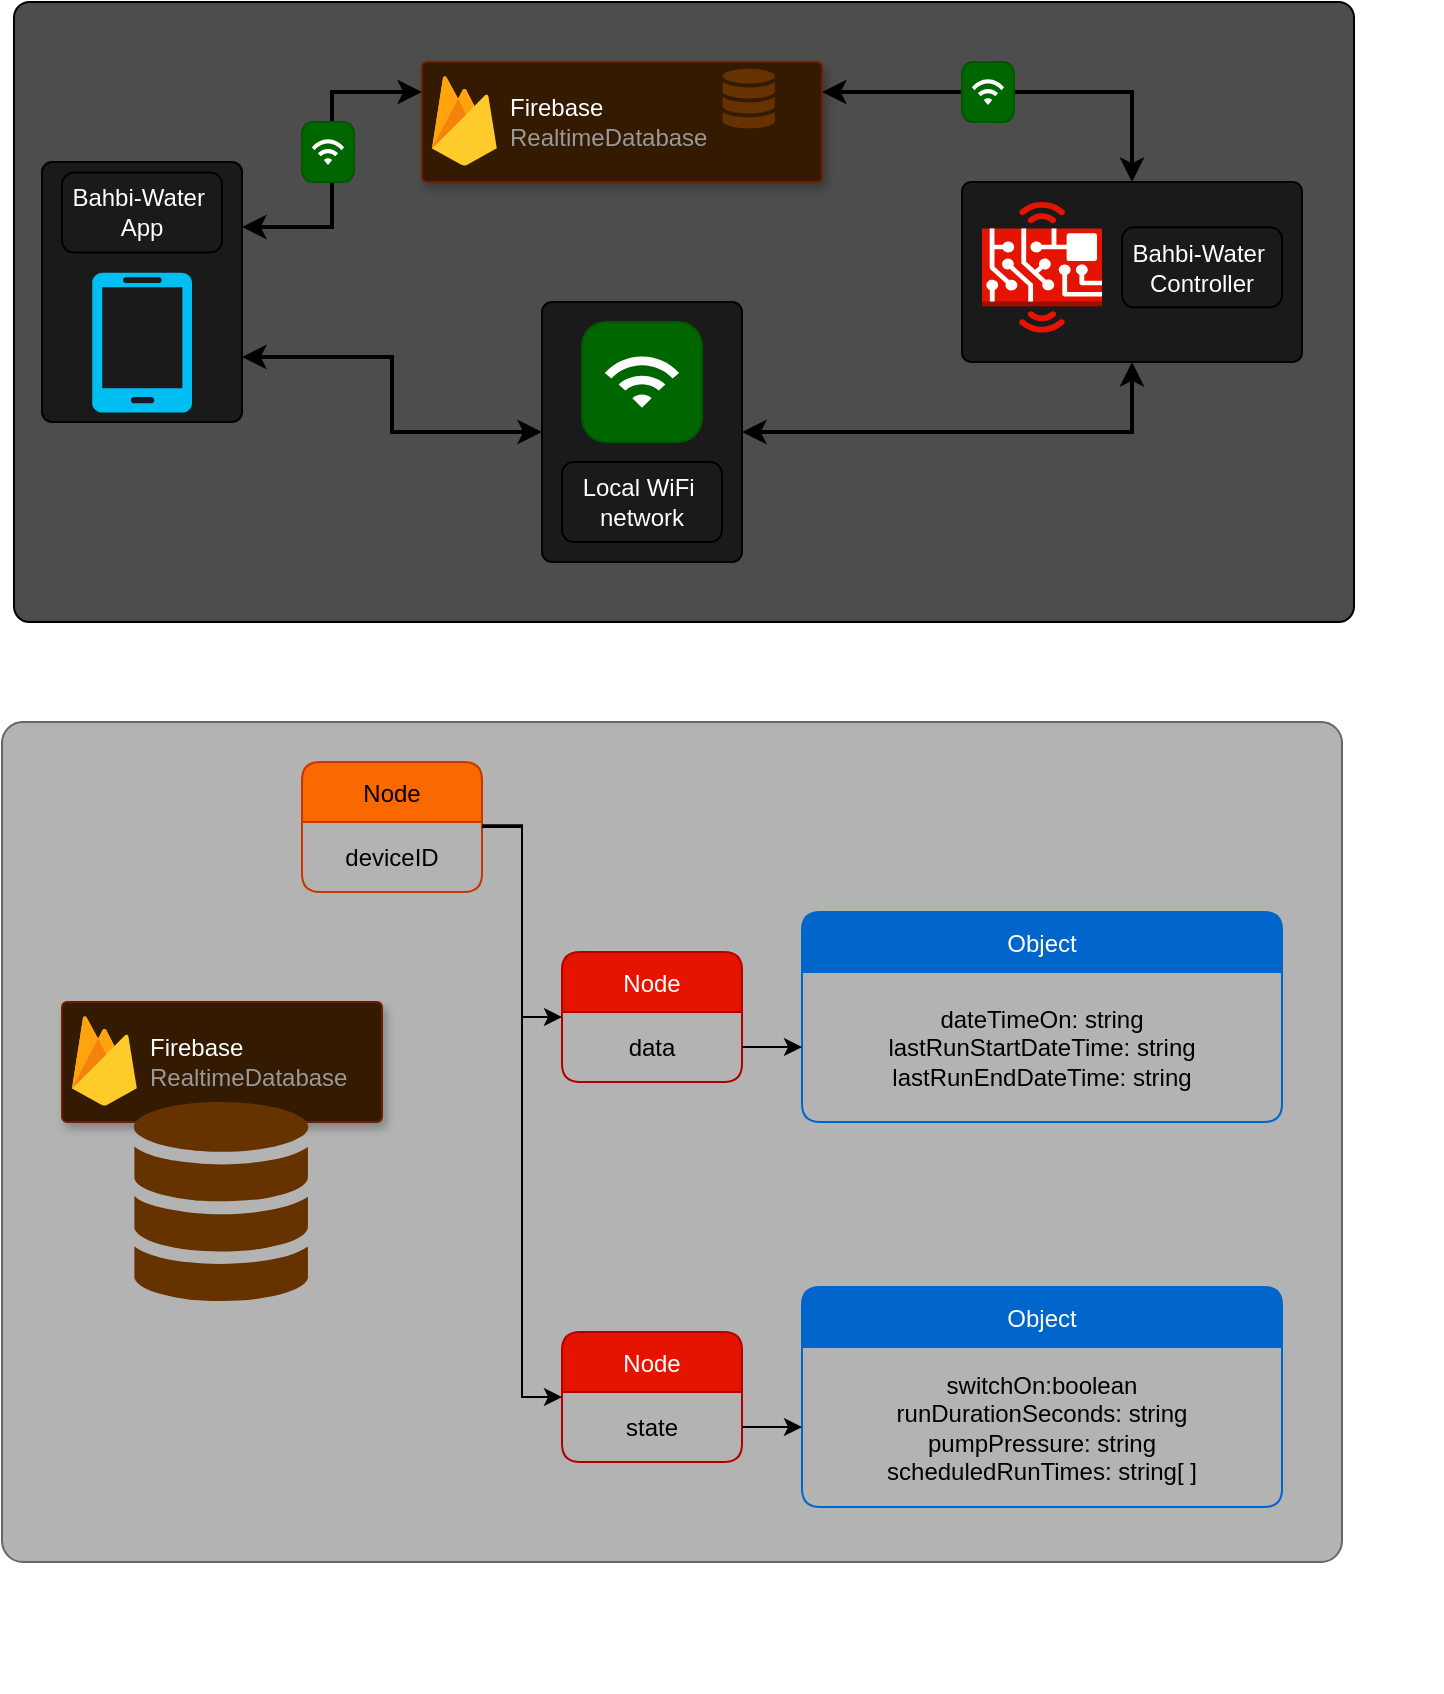 <mxfile version="24.0.0" type="github">
  <diagram name="Page-1" id="cG1-gu4se3qRnos2kUaF">
    <mxGraphModel dx="1434" dy="879" grid="1" gridSize="10" guides="1" tooltips="1" connect="1" arrows="1" fold="1" page="1" pageScale="1" pageWidth="827" pageHeight="1169" math="0" shadow="0">
      <root>
        <mxCell id="0" />
        <mxCell id="1" parent="0" />
        <mxCell id="hS3rh_SH2PUUUkhLghhC-75" value="" style="group" vertex="1" connectable="0" parent="1">
          <mxGeometry x="70" y="420" width="720" height="485" as="geometry" />
        </mxCell>
        <mxCell id="hS3rh_SH2PUUUkhLghhC-60" value="" style="rounded=1;whiteSpace=wrap;html=1;strokeColor=#666666;fillStyle=solid;fillColor=#B3B3B3;arcSize=2.5;" vertex="1" parent="hS3rh_SH2PUUUkhLghhC-75">
          <mxGeometry width="670" height="420" as="geometry" />
        </mxCell>
        <mxCell id="hS3rh_SH2PUUUkhLghhC-58" value="" style="group" vertex="1" connectable="0" parent="hS3rh_SH2PUUUkhLghhC-75">
          <mxGeometry x="150" y="20" width="570" height="465" as="geometry" />
        </mxCell>
        <mxCell id="hS3rh_SH2PUUUkhLghhC-26" value="Node" style="shape=table;startSize=30;container=1;collapsible=0;childLayout=tableLayout;rounded=1;fillColor=#fa6800;fontColor=#000000;strokeColor=#C73500;arcSize=10;" vertex="1" parent="hS3rh_SH2PUUUkhLghhC-58">
          <mxGeometry width="90" height="65" as="geometry" />
        </mxCell>
        <mxCell id="hS3rh_SH2PUUUkhLghhC-27" value="" style="shape=tableRow;horizontal=0;startSize=0;swimlaneHead=0;swimlaneBody=0;strokeColor=inherit;top=0;left=0;bottom=0;right=0;collapsible=0;dropTarget=0;fillColor=none;points=[[0,0.5],[1,0.5]];portConstraint=eastwest;" vertex="1" parent="hS3rh_SH2PUUUkhLghhC-26">
          <mxGeometry y="30" width="90" height="35" as="geometry" />
        </mxCell>
        <mxCell id="hS3rh_SH2PUUUkhLghhC-28" value="deviceID" style="shape=partialRectangle;html=1;whiteSpace=wrap;connectable=0;strokeColor=inherit;overflow=hidden;fillColor=none;top=0;left=0;bottom=0;right=0;pointerEvents=1;" vertex="1" parent="hS3rh_SH2PUUUkhLghhC-27">
          <mxGeometry width="90" height="35" as="geometry">
            <mxRectangle width="90" height="35" as="alternateBounds" />
          </mxGeometry>
        </mxCell>
        <mxCell id="hS3rh_SH2PUUUkhLghhC-32" value="Node" style="shape=table;startSize=30;container=1;collapsible=0;childLayout=tableLayout;rounded=1;fillColor=#e51400;fontColor=#ffffff;strokeColor=#B20000;gradientColor=none;arcSize=10;" vertex="1" parent="hS3rh_SH2PUUUkhLghhC-58">
          <mxGeometry x="130" y="95" width="90" height="65" as="geometry" />
        </mxCell>
        <mxCell id="hS3rh_SH2PUUUkhLghhC-33" value="" style="shape=tableRow;horizontal=0;startSize=0;swimlaneHead=0;swimlaneBody=0;strokeColor=inherit;top=0;left=0;bottom=0;right=0;collapsible=0;dropTarget=0;fillColor=none;points=[[0,0.5],[1,0.5]];portConstraint=eastwest;" vertex="1" parent="hS3rh_SH2PUUUkhLghhC-32">
          <mxGeometry y="30" width="90" height="35" as="geometry" />
        </mxCell>
        <mxCell id="hS3rh_SH2PUUUkhLghhC-34" value="data" style="shape=partialRectangle;html=1;whiteSpace=wrap;connectable=0;strokeColor=inherit;overflow=hidden;fillColor=none;top=0;left=0;bottom=0;right=0;pointerEvents=1;" vertex="1" parent="hS3rh_SH2PUUUkhLghhC-33">
          <mxGeometry width="90" height="35" as="geometry">
            <mxRectangle width="90" height="35" as="alternateBounds" />
          </mxGeometry>
        </mxCell>
        <mxCell id="hS3rh_SH2PUUUkhLghhC-39" style="edgeStyle=orthogonalEdgeStyle;rounded=0;orthogonalLoop=1;jettySize=auto;html=1;entryX=0;entryY=0.5;entryDx=0;entryDy=0;exitX=1;exitY=0.5;exitDx=0;exitDy=0;" edge="1" parent="hS3rh_SH2PUUUkhLghhC-58" source="hS3rh_SH2PUUUkhLghhC-26" target="hS3rh_SH2PUUUkhLghhC-32">
          <mxGeometry relative="1" as="geometry">
            <mxPoint x="40" y="85" as="sourcePoint" />
          </mxGeometry>
        </mxCell>
        <mxCell id="hS3rh_SH2PUUUkhLghhC-40" value="Node" style="shape=table;startSize=30;container=1;collapsible=0;childLayout=tableLayout;rounded=1;fillColor=#e51400;fontColor=#ffffff;strokeColor=#B20000;gradientColor=none;arcSize=10;" vertex="1" parent="hS3rh_SH2PUUUkhLghhC-58">
          <mxGeometry x="130" y="285" width="90" height="65" as="geometry" />
        </mxCell>
        <mxCell id="hS3rh_SH2PUUUkhLghhC-41" value="" style="shape=tableRow;horizontal=0;startSize=0;swimlaneHead=0;swimlaneBody=0;strokeColor=inherit;top=0;left=0;bottom=0;right=0;collapsible=0;dropTarget=0;fillColor=none;points=[[0,0.5],[1,0.5]];portConstraint=eastwest;" vertex="1" parent="hS3rh_SH2PUUUkhLghhC-40">
          <mxGeometry y="30" width="90" height="35" as="geometry" />
        </mxCell>
        <mxCell id="hS3rh_SH2PUUUkhLghhC-42" value="state" style="shape=partialRectangle;html=1;whiteSpace=wrap;connectable=0;strokeColor=inherit;overflow=hidden;fillColor=none;top=0;left=0;bottom=0;right=0;pointerEvents=1;" vertex="1" parent="hS3rh_SH2PUUUkhLghhC-41">
          <mxGeometry width="90" height="35" as="geometry">
            <mxRectangle width="90" height="35" as="alternateBounds" />
          </mxGeometry>
        </mxCell>
        <mxCell id="hS3rh_SH2PUUUkhLghhC-43" style="edgeStyle=orthogonalEdgeStyle;rounded=0;orthogonalLoop=1;jettySize=auto;html=1;entryX=0;entryY=0.5;entryDx=0;entryDy=0;exitX=1.002;exitY=0.045;exitDx=0;exitDy=0;exitPerimeter=0;" edge="1" parent="hS3rh_SH2PUUUkhLghhC-58" source="hS3rh_SH2PUUUkhLghhC-27" target="hS3rh_SH2PUUUkhLghhC-40">
          <mxGeometry relative="1" as="geometry">
            <mxPoint x="30" y="75" as="sourcePoint" />
          </mxGeometry>
        </mxCell>
        <mxCell id="hS3rh_SH2PUUUkhLghhC-44" value="Object" style="shape=table;startSize=30;container=1;collapsible=0;childLayout=tableLayout;rounded=1;fillColor=#0066CC;fontColor=#ffffff;strokeColor=#0066CC;arcSize=10;" vertex="1" parent="hS3rh_SH2PUUUkhLghhC-58">
          <mxGeometry x="250" y="75" width="240" height="105" as="geometry" />
        </mxCell>
        <mxCell id="hS3rh_SH2PUUUkhLghhC-45" value="" style="shape=tableRow;horizontal=0;startSize=0;swimlaneHead=0;swimlaneBody=0;strokeColor=inherit;top=0;left=0;bottom=0;right=0;collapsible=0;dropTarget=0;fillColor=none;points=[[0,0.5],[1,0.5]];portConstraint=eastwest;" vertex="1" parent="hS3rh_SH2PUUUkhLghhC-44">
          <mxGeometry y="30" width="240" height="75" as="geometry" />
        </mxCell>
        <mxCell id="hS3rh_SH2PUUUkhLghhC-46" value="dateTimeOn: string&lt;div&gt;lastRunStartDateTime: string&lt;/div&gt;&lt;div&gt;lastRunEndDateTime: string&lt;/div&gt;" style="shape=partialRectangle;html=1;whiteSpace=wrap;connectable=0;strokeColor=inherit;overflow=hidden;fillColor=none;top=0;left=0;bottom=0;right=0;pointerEvents=1;" vertex="1" parent="hS3rh_SH2PUUUkhLghhC-45">
          <mxGeometry width="240" height="75" as="geometry">
            <mxRectangle width="240" height="75" as="alternateBounds" />
          </mxGeometry>
        </mxCell>
        <mxCell id="hS3rh_SH2PUUUkhLghhC-51" style="edgeStyle=orthogonalEdgeStyle;rounded=0;orthogonalLoop=1;jettySize=auto;html=1;exitX=1;exitY=0.5;exitDx=0;exitDy=0;entryX=0;entryY=0.5;entryDx=0;entryDy=0;" edge="1" parent="hS3rh_SH2PUUUkhLghhC-58" source="hS3rh_SH2PUUUkhLghhC-33" target="hS3rh_SH2PUUUkhLghhC-45">
          <mxGeometry relative="1" as="geometry" />
        </mxCell>
        <mxCell id="hS3rh_SH2PUUUkhLghhC-47" value="Object" style="shape=table;startSize=30;container=1;collapsible=0;childLayout=tableLayout;rounded=1;fillColor=#0066CC;fontColor=#ffffff;strokeColor=#0066CC;arcSize=10;" vertex="1" parent="hS3rh_SH2PUUUkhLghhC-58">
          <mxGeometry x="250" y="262.5" width="240" height="110" as="geometry" />
        </mxCell>
        <mxCell id="hS3rh_SH2PUUUkhLghhC-48" value="" style="shape=tableRow;horizontal=0;startSize=0;swimlaneHead=0;swimlaneBody=0;strokeColor=inherit;top=0;left=0;bottom=0;right=0;collapsible=0;dropTarget=0;fillColor=none;points=[[0,0.5],[1,0.5]];portConstraint=eastwest;" vertex="1" parent="hS3rh_SH2PUUUkhLghhC-47">
          <mxGeometry y="30" width="240" height="80" as="geometry" />
        </mxCell>
        <mxCell id="hS3rh_SH2PUUUkhLghhC-49" value="switchOn:boolean&lt;div&gt;runDurationSeconds: string&lt;/div&gt;&lt;div&gt;pumpPressure: string&lt;/div&gt;&lt;div&gt;scheduledRunTimes: string[ ]&lt;/div&gt;" style="shape=partialRectangle;html=1;whiteSpace=wrap;connectable=0;strokeColor=inherit;overflow=hidden;fillColor=none;top=0;left=0;bottom=0;right=0;pointerEvents=1;" vertex="1" parent="hS3rh_SH2PUUUkhLghhC-48">
          <mxGeometry width="240" height="80" as="geometry">
            <mxRectangle width="240" height="80" as="alternateBounds" />
          </mxGeometry>
        </mxCell>
        <mxCell id="hS3rh_SH2PUUUkhLghhC-52" style="edgeStyle=orthogonalEdgeStyle;rounded=0;orthogonalLoop=1;jettySize=auto;html=1;exitX=1;exitY=0.5;exitDx=0;exitDy=0;entryX=0;entryY=0.5;entryDx=0;entryDy=0;" edge="1" parent="hS3rh_SH2PUUUkhLghhC-58" source="hS3rh_SH2PUUUkhLghhC-41" target="hS3rh_SH2PUUUkhLghhC-48">
          <mxGeometry relative="1" as="geometry" />
        </mxCell>
        <mxCell id="hS3rh_SH2PUUUkhLghhC-74" value="" style="group" vertex="1" connectable="0" parent="hS3rh_SH2PUUUkhLghhC-75">
          <mxGeometry x="30" y="140" width="160" height="150" as="geometry" />
        </mxCell>
        <mxCell id="hS3rh_SH2PUUUkhLghhC-70" value="" style="strokeColor=#6D1F00;shadow=1;strokeWidth=1;rounded=1;absoluteArcSize=1;arcSize=5;fillColor=#331A00;fontColor=#ffffff;" vertex="1" parent="hS3rh_SH2PUUUkhLghhC-74">
          <mxGeometry width="160" height="60" as="geometry" />
        </mxCell>
        <mxCell id="hS3rh_SH2PUUUkhLghhC-71" value="&lt;font color=&quot;#ffffff&quot;&gt;Firebase&lt;/font&gt;&lt;br&gt;RealtimeDatabase" style="sketch=0;dashed=0;connectable=0;html=1;fillColor=#5184F3;strokeColor=none;shape=mxgraph.gcp2.firebase;part=1;labelPosition=right;verticalLabelPosition=middle;align=left;verticalAlign=middle;spacingLeft=5;fontColor=#999999;fontSize=12;" vertex="1" parent="hS3rh_SH2PUUUkhLghhC-70">
          <mxGeometry width="32.4" height="45" relative="1" as="geometry">
            <mxPoint x="5" y="7" as="offset" />
          </mxGeometry>
        </mxCell>
        <mxCell id="hS3rh_SH2PUUUkhLghhC-73" value="" style="sketch=0;html=1;aspect=fixed;strokeColor=none;shadow=0;fillColor=#663300;verticalAlign=top;labelPosition=center;verticalLabelPosition=bottom;shape=mxgraph.gcp2.cloud_monitoring" vertex="1" parent="hS3rh_SH2PUUUkhLghhC-74">
          <mxGeometry x="35" y="50" width="90" height="100" as="geometry" />
        </mxCell>
        <mxCell id="hS3rh_SH2PUUUkhLghhC-95" value="" style="group" vertex="1" connectable="0" parent="1">
          <mxGeometry x="76" y="60" width="670" height="310" as="geometry" />
        </mxCell>
        <mxCell id="hS3rh_SH2PUUUkhLghhC-94" value="" style="rounded=1;whiteSpace=wrap;html=1;fillColor=#4D4D4D;arcSize=2.5;" vertex="1" parent="hS3rh_SH2PUUUkhLghhC-95">
          <mxGeometry width="670" height="310" as="geometry" />
        </mxCell>
        <mxCell id="hS3rh_SH2PUUUkhLghhC-76" value="" style="group" vertex="1" connectable="0" parent="hS3rh_SH2PUUUkhLghhC-95">
          <mxGeometry x="204" y="30" width="200" height="60" as="geometry" />
        </mxCell>
        <mxCell id="hS3rh_SH2PUUUkhLghhC-68" value="" style="strokeColor=#6D1F00;shadow=1;strokeWidth=1;rounded=1;absoluteArcSize=1;arcSize=5;fillColor=#331A00;fontColor=#ffffff;" vertex="1" parent="hS3rh_SH2PUUUkhLghhC-76">
          <mxGeometry width="200" height="60" as="geometry" />
        </mxCell>
        <mxCell id="hS3rh_SH2PUUUkhLghhC-69" value="&lt;font color=&quot;#ffffff&quot;&gt;Firebase&lt;/font&gt;&lt;br&gt;RealtimeDatabase" style="sketch=0;dashed=0;connectable=0;html=1;fillColor=#5184F3;strokeColor=none;shape=mxgraph.gcp2.firebase;part=1;labelPosition=right;verticalLabelPosition=middle;align=left;verticalAlign=middle;spacingLeft=5;fontColor=#999999;fontSize=12;" vertex="1" parent="hS3rh_SH2PUUUkhLghhC-68">
          <mxGeometry width="32.4" height="45" relative="1" as="geometry">
            <mxPoint x="5" y="7" as="offset" />
          </mxGeometry>
        </mxCell>
        <mxCell id="hS3rh_SH2PUUUkhLghhC-17" value="" style="sketch=0;html=1;aspect=fixed;strokeColor=none;shadow=0;fillColor=#663300;verticalAlign=top;labelPosition=center;verticalLabelPosition=bottom;shape=mxgraph.gcp2.cloud_monitoring" vertex="1" parent="hS3rh_SH2PUUUkhLghhC-76">
          <mxGeometry x="150" y="3.333" width="27" height="30.0" as="geometry" />
        </mxCell>
        <mxCell id="hS3rh_SH2PUUUkhLghhC-81" value="" style="group" vertex="1" connectable="0" parent="hS3rh_SH2PUUUkhLghhC-95">
          <mxGeometry x="484" y="100" width="160" height="110" as="geometry" />
        </mxCell>
        <mxCell id="hS3rh_SH2PUUUkhLghhC-86" value="" style="rounded=1;whiteSpace=wrap;html=1;fillColor=#1A1A1A;arcSize=5;" vertex="1" parent="hS3rh_SH2PUUUkhLghhC-81">
          <mxGeometry x="-10" y="-10" width="170" height="90" as="geometry" />
        </mxCell>
        <mxCell id="hS3rh_SH2PUUUkhLghhC-64" value="" style="outlineConnect=0;dashed=0;verticalLabelPosition=bottom;verticalAlign=top;align=center;html=1;shape=mxgraph.aws3.hardware_board;fillColor=#e51400;fontColor=#ffffff;strokeColor=#B20000;" vertex="1" parent="hS3rh_SH2PUUUkhLghhC-81">
          <mxGeometry width="60" height="65.25" as="geometry" />
        </mxCell>
        <mxCell id="hS3rh_SH2PUUUkhLghhC-78" value="&lt;font color=&quot;#ffffff&quot;&gt;Bahbi-Water&amp;nbsp;&lt;/font&gt;&lt;div&gt;&lt;font color=&quot;#ffffff&quot;&gt;Controller&lt;/font&gt;&lt;/div&gt;" style="rounded=1;whiteSpace=wrap;html=1;fillColor=#1A1A1A;" vertex="1" parent="hS3rh_SH2PUUUkhLghhC-81">
          <mxGeometry x="70" y="12.63" width="80" height="40" as="geometry" />
        </mxCell>
        <mxCell id="hS3rh_SH2PUUUkhLghhC-85" value="" style="group" vertex="1" connectable="0" parent="hS3rh_SH2PUUUkhLghhC-95">
          <mxGeometry x="14" y="80" width="100" height="130" as="geometry" />
        </mxCell>
        <mxCell id="hS3rh_SH2PUUUkhLghhC-83" value="" style="rounded=1;whiteSpace=wrap;html=1;fillColor=#1A1A1A;arcSize=5;" vertex="1" parent="hS3rh_SH2PUUUkhLghhC-85">
          <mxGeometry width="100" height="130" as="geometry" />
        </mxCell>
        <mxCell id="hS3rh_SH2PUUUkhLghhC-63" value="" style="verticalLabelPosition=bottom;html=1;verticalAlign=top;align=center;strokeColor=none;fillColor=#00BEF2;shape=mxgraph.azure.mobile;pointerEvents=1;" vertex="1" parent="hS3rh_SH2PUUUkhLghhC-85">
          <mxGeometry x="25" y="55.25" width="50" height="70" as="geometry" />
        </mxCell>
        <mxCell id="hS3rh_SH2PUUUkhLghhC-77" value="&lt;font color=&quot;#ffffff&quot;&gt;Bahbi-Water&amp;nbsp;&lt;/font&gt;&lt;div&gt;&lt;font color=&quot;#ffffff&quot;&gt;App&lt;/font&gt;&lt;/div&gt;" style="rounded=1;whiteSpace=wrap;html=1;fillColor=#1A1A1A;" vertex="1" parent="hS3rh_SH2PUUUkhLghhC-85">
          <mxGeometry x="10" y="5.25" width="80" height="40" as="geometry" />
        </mxCell>
        <mxCell id="hS3rh_SH2PUUUkhLghhC-90" style="edgeStyle=orthogonalEdgeStyle;rounded=0;orthogonalLoop=1;jettySize=auto;html=1;exitX=1;exitY=0.5;exitDx=0;exitDy=0;entryX=0.5;entryY=1;entryDx=0;entryDy=0;startArrow=classic;startFill=1;strokeWidth=2;" edge="1" parent="hS3rh_SH2PUUUkhLghhC-95" source="hS3rh_SH2PUUUkhLghhC-84" target="hS3rh_SH2PUUUkhLghhC-86">
          <mxGeometry relative="1" as="geometry" />
        </mxCell>
        <mxCell id="hS3rh_SH2PUUUkhLghhC-84" value="" style="rounded=1;whiteSpace=wrap;html=1;fillColor=#1A1A1A;arcSize=5;container=0;" vertex="1" parent="hS3rh_SH2PUUUkhLghhC-95">
          <mxGeometry x="264" y="150" width="100" height="130" as="geometry" />
        </mxCell>
        <mxCell id="hS3rh_SH2PUUUkhLghhC-65" value="" style="html=1;strokeWidth=1;shadow=0;dashed=0;shape=mxgraph.ios7.misc.wifi;fillColor=#006600;strokeColor=#005700;buttonText=;strokeColor2=#222222;fontColor=#ffffff;fontSize=8;verticalLabelPosition=bottom;verticalAlign=top;align=center;sketch=0;container=0;" vertex="1" parent="hS3rh_SH2PUUUkhLghhC-95">
          <mxGeometry x="284" y="160" width="60" height="60" as="geometry" />
        </mxCell>
        <mxCell id="hS3rh_SH2PUUUkhLghhC-79" value="&lt;font color=&quot;#ffffff&quot;&gt;Local WiFi&amp;nbsp;&lt;/font&gt;&lt;div&gt;&lt;font color=&quot;#ffffff&quot;&gt;network&lt;/font&gt;&lt;/div&gt;" style="rounded=1;whiteSpace=wrap;html=1;fillColor=#1A1A1A;container=0;" vertex="1" parent="hS3rh_SH2PUUUkhLghhC-95">
          <mxGeometry x="274" y="230" width="80" height="40" as="geometry" />
        </mxCell>
        <mxCell id="hS3rh_SH2PUUUkhLghhC-89" style="edgeStyle=orthogonalEdgeStyle;rounded=0;orthogonalLoop=1;jettySize=auto;html=1;exitX=1;exitY=0.75;exitDx=0;exitDy=0;entryX=0;entryY=0.5;entryDx=0;entryDy=0;startArrow=classic;startFill=1;strokeWidth=2;" edge="1" parent="hS3rh_SH2PUUUkhLghhC-95" source="hS3rh_SH2PUUUkhLghhC-83" target="hS3rh_SH2PUUUkhLghhC-84">
          <mxGeometry relative="1" as="geometry" />
        </mxCell>
        <mxCell id="hS3rh_SH2PUUUkhLghhC-91" style="edgeStyle=orthogonalEdgeStyle;rounded=0;orthogonalLoop=1;jettySize=auto;html=1;exitX=0;exitY=0.25;exitDx=0;exitDy=0;entryX=1;entryY=0.25;entryDx=0;entryDy=0;strokeWidth=2;startArrow=classic;startFill=1;" edge="1" parent="hS3rh_SH2PUUUkhLghhC-95" source="hS3rh_SH2PUUUkhLghhC-68" target="hS3rh_SH2PUUUkhLghhC-83">
          <mxGeometry relative="1" as="geometry" />
        </mxCell>
        <mxCell id="hS3rh_SH2PUUUkhLghhC-92" style="edgeStyle=orthogonalEdgeStyle;rounded=0;orthogonalLoop=1;jettySize=auto;html=1;exitX=1;exitY=0.25;exitDx=0;exitDy=0;entryX=0.5;entryY=0;entryDx=0;entryDy=0;strokeWidth=2;startArrow=classic;startFill=1;" edge="1" parent="hS3rh_SH2PUUUkhLghhC-95" source="hS3rh_SH2PUUUkhLghhC-68" target="hS3rh_SH2PUUUkhLghhC-86">
          <mxGeometry relative="1" as="geometry" />
        </mxCell>
        <mxCell id="hS3rh_SH2PUUUkhLghhC-96" value="" style="html=1;strokeWidth=1;shadow=0;dashed=0;shape=mxgraph.ios7.misc.wifi;fillColor=#006600;strokeColor=#005700;buttonText=;strokeColor2=#222222;fontColor=#ffffff;fontSize=8;verticalLabelPosition=bottom;verticalAlign=top;align=center;sketch=0;container=0;" vertex="1" parent="hS3rh_SH2PUUUkhLghhC-95">
          <mxGeometry x="474" y="30" width="26" height="30" as="geometry" />
        </mxCell>
        <mxCell id="hS3rh_SH2PUUUkhLghhC-97" value="" style="html=1;strokeWidth=1;shadow=0;dashed=0;shape=mxgraph.ios7.misc.wifi;fillColor=#006600;strokeColor=#005700;buttonText=;strokeColor2=#222222;fontColor=#ffffff;fontSize=8;verticalLabelPosition=bottom;verticalAlign=top;align=center;sketch=0;container=0;" vertex="1" parent="hS3rh_SH2PUUUkhLghhC-95">
          <mxGeometry x="144" y="60" width="26" height="30" as="geometry" />
        </mxCell>
      </root>
    </mxGraphModel>
  </diagram>
</mxfile>
